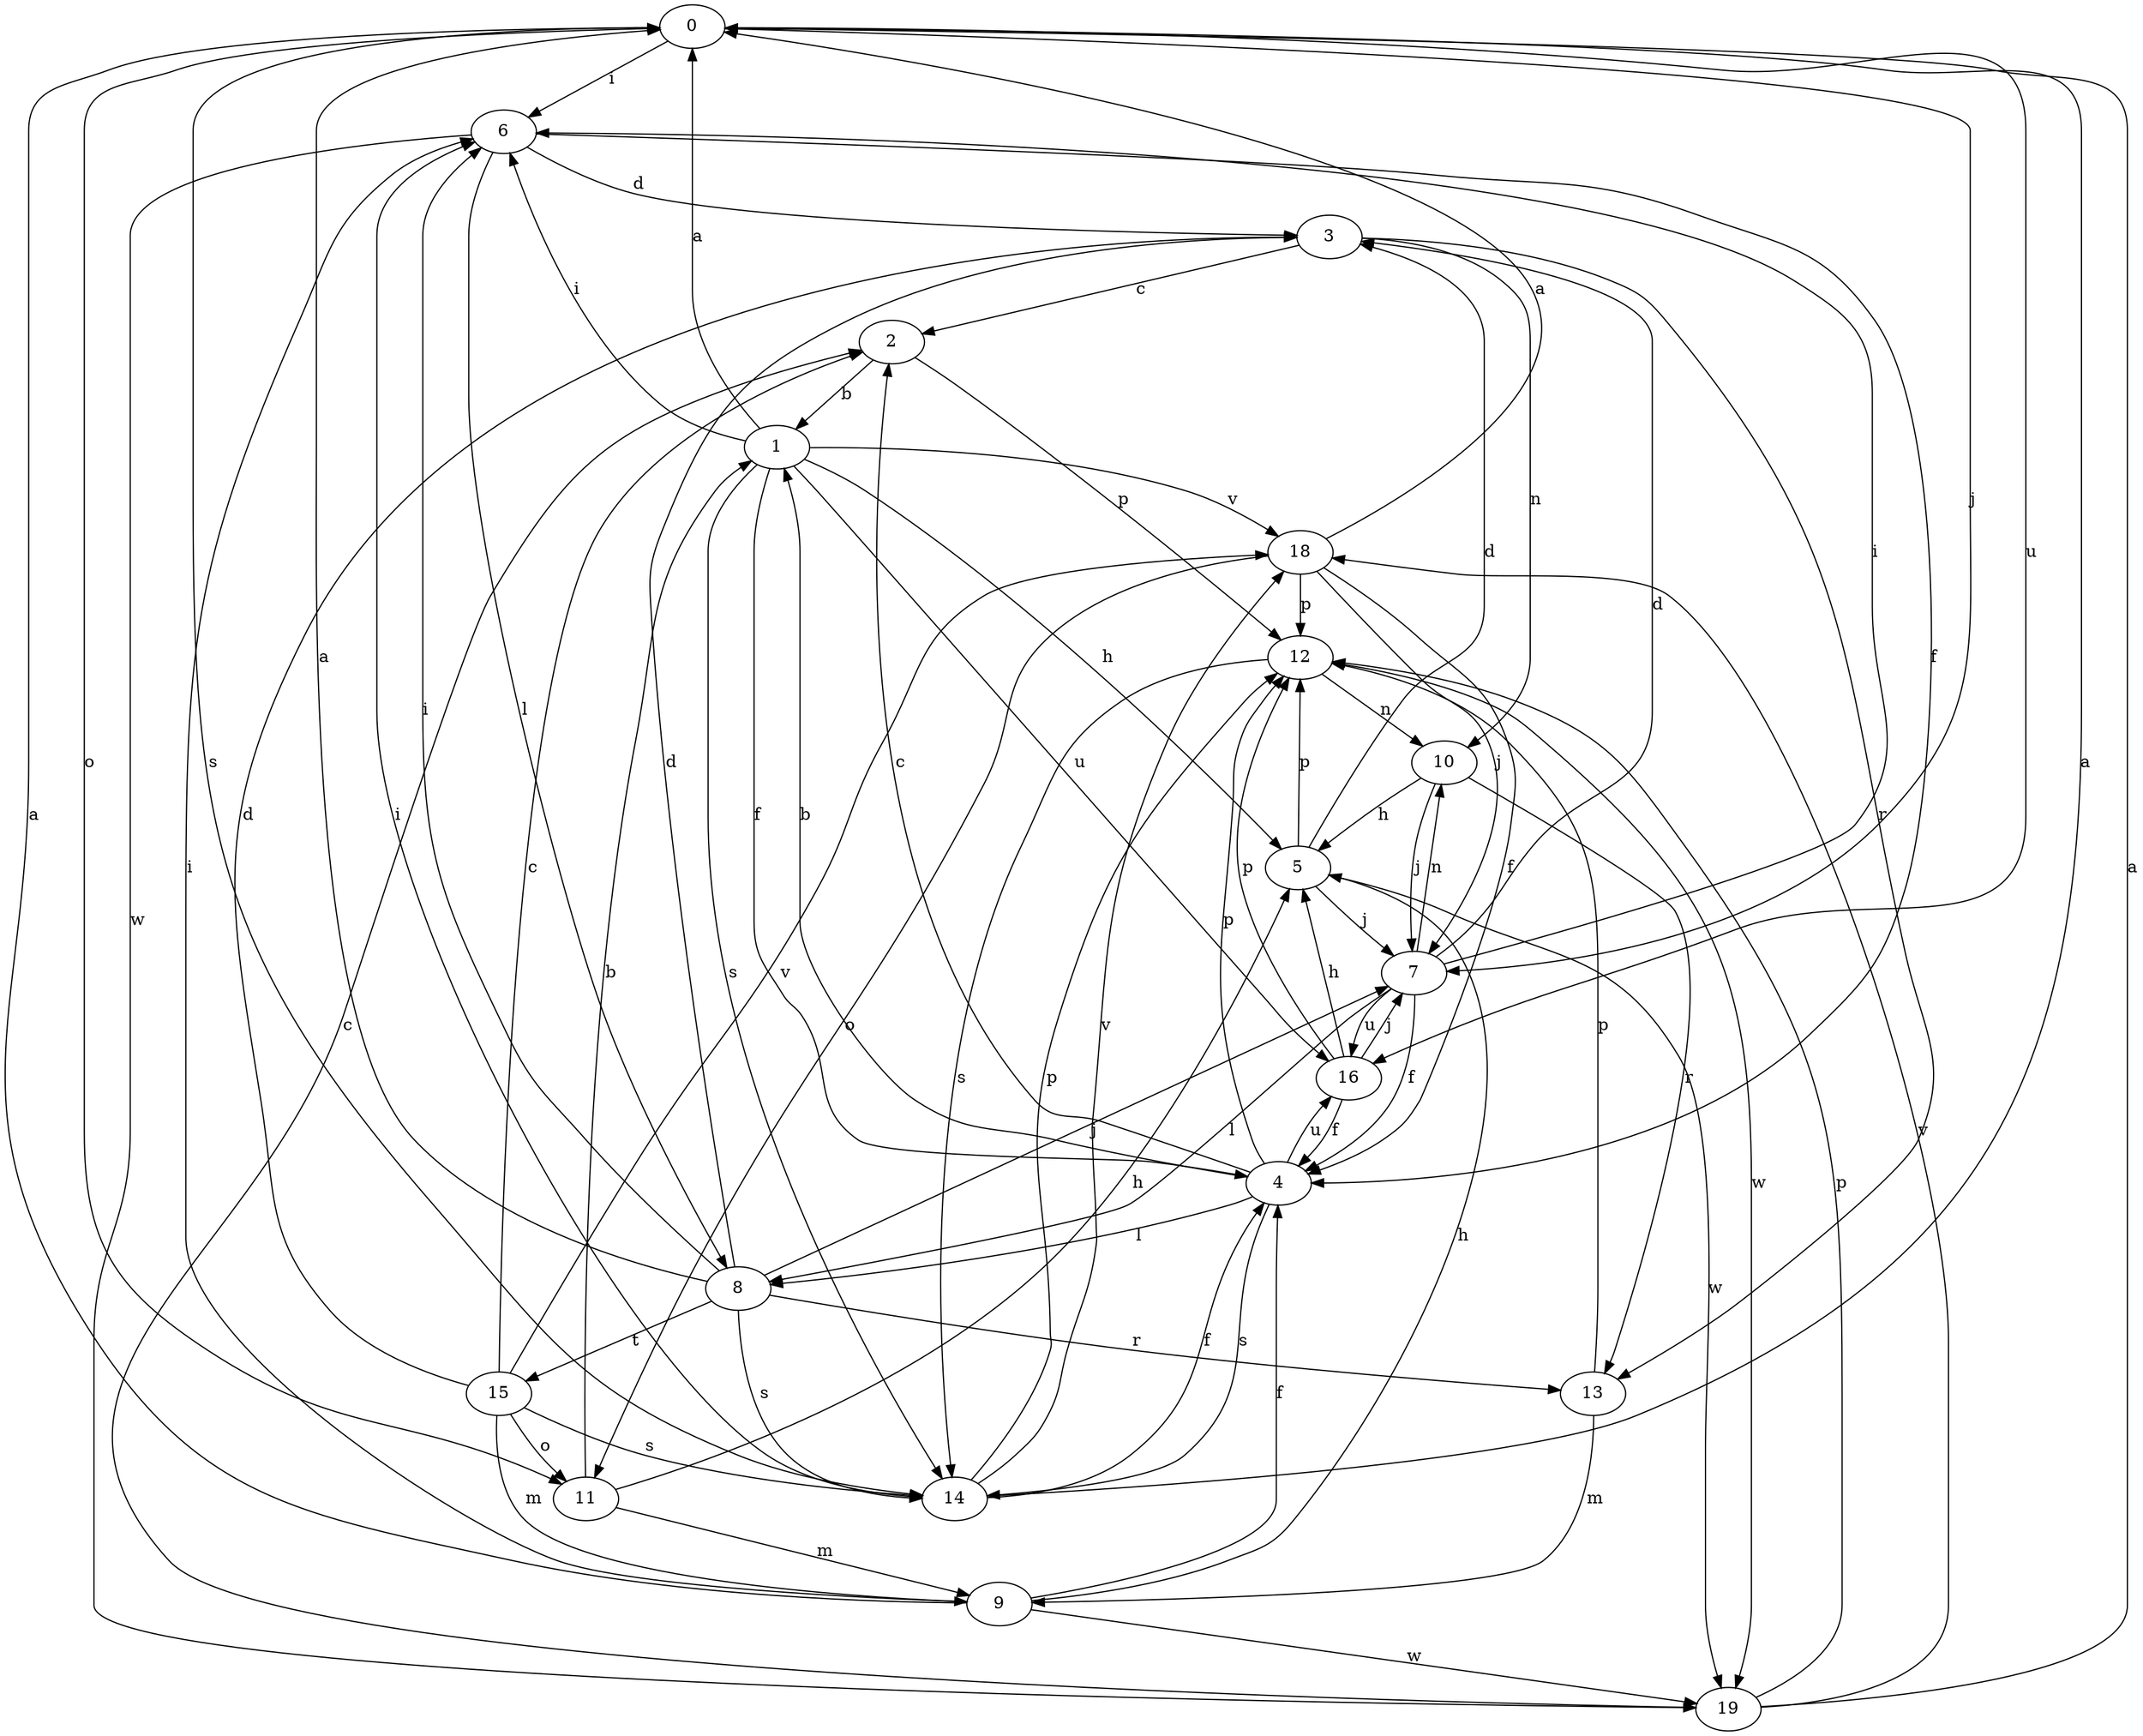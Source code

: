 strict digraph  {
0;
1;
2;
3;
4;
5;
6;
7;
8;
9;
10;
11;
12;
13;
14;
15;
16;
18;
19;
0 -> 6  [label=i];
0 -> 7  [label=j];
0 -> 11  [label=o];
0 -> 14  [label=s];
0 -> 16  [label=u];
1 -> 0  [label=a];
1 -> 4  [label=f];
1 -> 5  [label=h];
1 -> 6  [label=i];
1 -> 14  [label=s];
1 -> 16  [label=u];
1 -> 18  [label=v];
2 -> 1  [label=b];
2 -> 12  [label=p];
3 -> 2  [label=c];
3 -> 10  [label=n];
3 -> 13  [label=r];
4 -> 1  [label=b];
4 -> 2  [label=c];
4 -> 8  [label=l];
4 -> 12  [label=p];
4 -> 14  [label=s];
4 -> 16  [label=u];
5 -> 3  [label=d];
5 -> 7  [label=j];
5 -> 12  [label=p];
5 -> 19  [label=w];
6 -> 3  [label=d];
6 -> 4  [label=f];
6 -> 8  [label=l];
6 -> 19  [label=w];
7 -> 3  [label=d];
7 -> 4  [label=f];
7 -> 6  [label=i];
7 -> 8  [label=l];
7 -> 10  [label=n];
7 -> 16  [label=u];
8 -> 0  [label=a];
8 -> 3  [label=d];
8 -> 6  [label=i];
8 -> 7  [label=j];
8 -> 13  [label=r];
8 -> 14  [label=s];
8 -> 15  [label=t];
9 -> 0  [label=a];
9 -> 4  [label=f];
9 -> 5  [label=h];
9 -> 6  [label=i];
9 -> 19  [label=w];
10 -> 5  [label=h];
10 -> 7  [label=j];
10 -> 13  [label=r];
11 -> 1  [label=b];
11 -> 5  [label=h];
11 -> 9  [label=m];
12 -> 10  [label=n];
12 -> 14  [label=s];
12 -> 19  [label=w];
13 -> 9  [label=m];
13 -> 12  [label=p];
14 -> 0  [label=a];
14 -> 4  [label=f];
14 -> 6  [label=i];
14 -> 12  [label=p];
14 -> 18  [label=v];
15 -> 2  [label=c];
15 -> 3  [label=d];
15 -> 9  [label=m];
15 -> 11  [label=o];
15 -> 14  [label=s];
15 -> 18  [label=v];
16 -> 4  [label=f];
16 -> 5  [label=h];
16 -> 7  [label=j];
16 -> 12  [label=p];
18 -> 0  [label=a];
18 -> 4  [label=f];
18 -> 7  [label=j];
18 -> 11  [label=o];
18 -> 12  [label=p];
19 -> 0  [label=a];
19 -> 2  [label=c];
19 -> 12  [label=p];
19 -> 18  [label=v];
}
